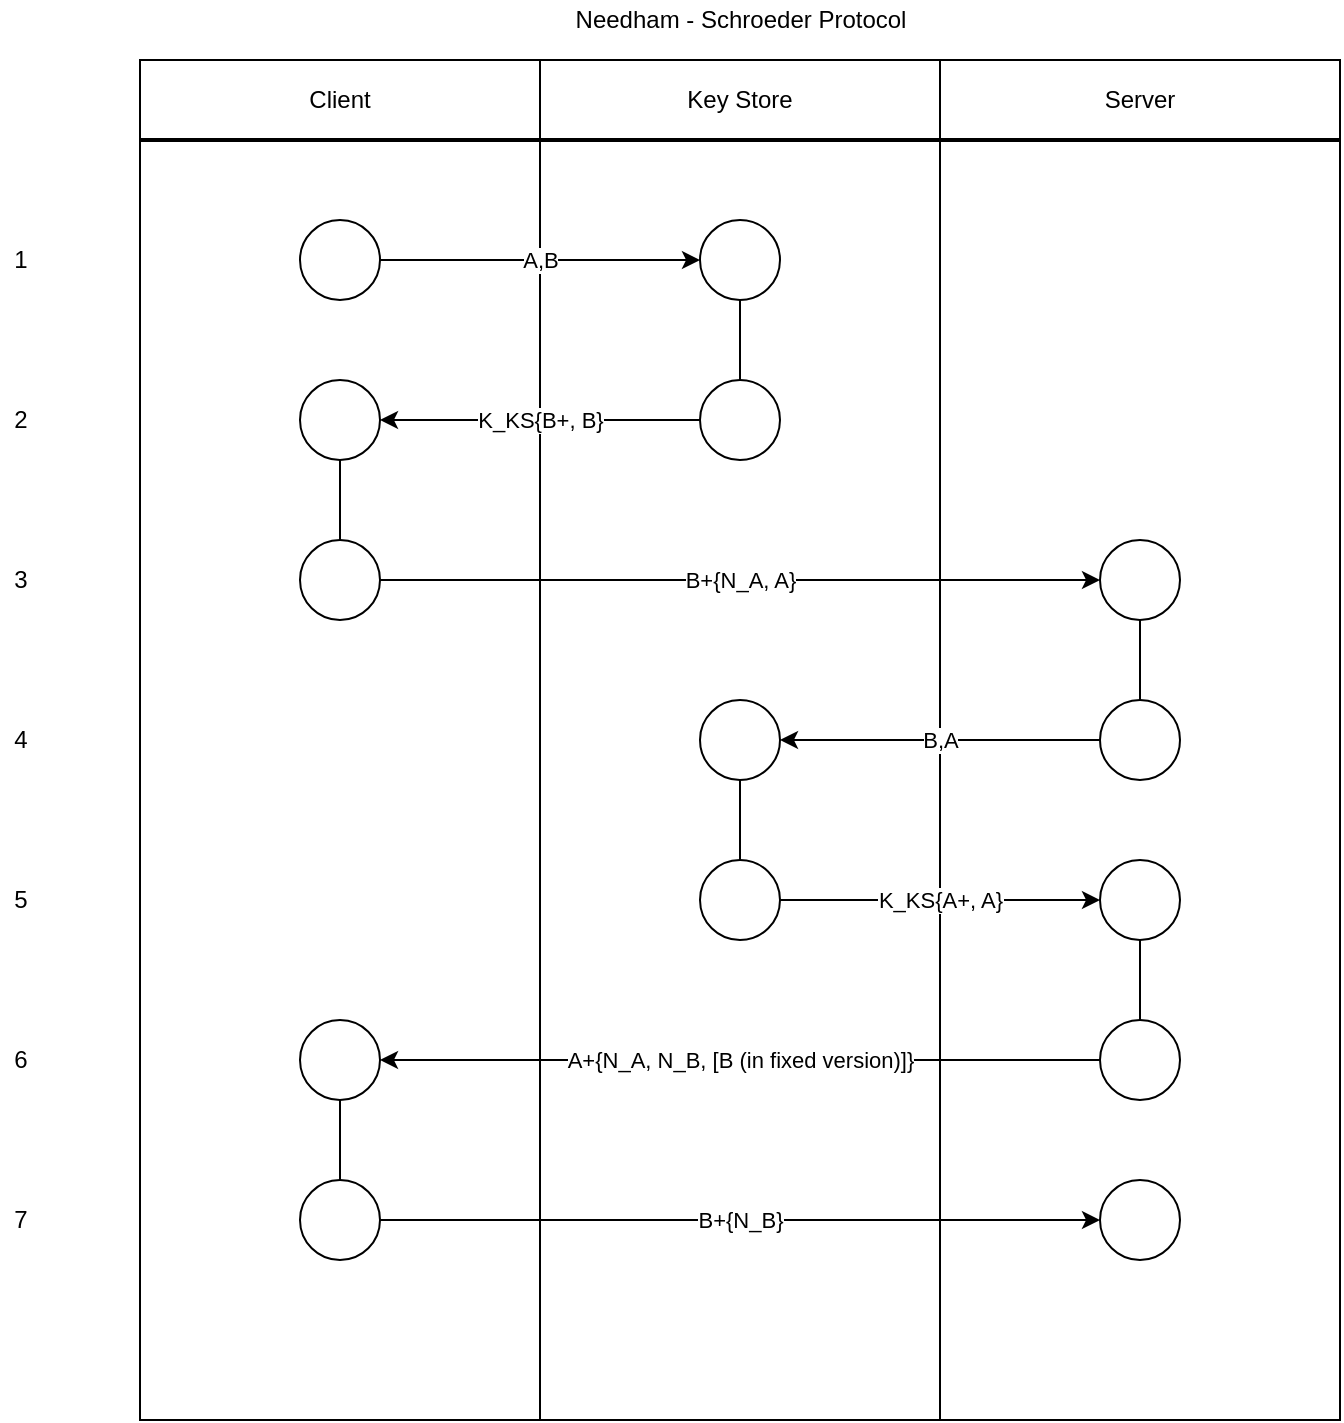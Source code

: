 <mxfile version="17.4.3" type="device"><diagram name="Page-1" id="e7e014a7-5840-1c2e-5031-d8a46d1fe8dd"><mxGraphModel dx="1422" dy="782" grid="1" gridSize="10" guides="1" tooltips="1" connect="1" arrows="1" fold="1" page="1" pageScale="1" pageWidth="1169" pageHeight="826" background="none" math="0" shadow="0"><root><mxCell id="0"/><mxCell id="1" parent="0"/><mxCell id="BQ9VvSmDcG9YNhuKJBFp-51" value="" style="rounded=0;whiteSpace=wrap;html=1;fillColor=none;" vertex="1" parent="1"><mxGeometry x="120" y="80" width="200" height="680" as="geometry"/></mxCell><mxCell id="BQ9VvSmDcG9YNhuKJBFp-41" value="&lt;div&gt;Needham - Schroeder Protocol&lt;/div&gt;" style="text;html=1;align=center;verticalAlign=middle;resizable=0;points=[];autosize=1;strokeColor=none;fillColor=none;" vertex="1" parent="1"><mxGeometry x="330" y="50" width="180" height="20" as="geometry"/></mxCell><mxCell id="BQ9VvSmDcG9YNhuKJBFp-45" value="" style="ellipse;whiteSpace=wrap;html=1;aspect=fixed;" vertex="1" parent="1"><mxGeometry x="200" y="160" width="40" height="40" as="geometry"/></mxCell><mxCell id="BQ9VvSmDcG9YNhuKJBFp-52" value="" style="rounded=0;whiteSpace=wrap;html=1;fillColor=none;" vertex="1" parent="1"><mxGeometry x="320" y="80" width="200" height="680" as="geometry"/></mxCell><mxCell id="BQ9VvSmDcG9YNhuKJBFp-53" value="" style="ellipse;whiteSpace=wrap;html=1;aspect=fixed;" vertex="1" parent="1"><mxGeometry x="400" y="160" width="40" height="40" as="geometry"/></mxCell><mxCell id="BQ9VvSmDcG9YNhuKJBFp-54" value="" style="rounded=0;whiteSpace=wrap;html=1;fillColor=none;" vertex="1" parent="1"><mxGeometry x="520" y="80" width="200" height="680" as="geometry"/></mxCell><mxCell id="BQ9VvSmDcG9YNhuKJBFp-56" value="Client" style="text;html=1;strokeColor=none;fillColor=none;align=center;verticalAlign=middle;whiteSpace=wrap;rounded=0;" vertex="1" parent="1"><mxGeometry x="190" y="80" width="60" height="40" as="geometry"/></mxCell><mxCell id="BQ9VvSmDcG9YNhuKJBFp-57" value="Key Store" style="text;html=1;strokeColor=none;fillColor=none;align=center;verticalAlign=middle;whiteSpace=wrap;rounded=0;" vertex="1" parent="1"><mxGeometry x="390" y="80" width="60" height="40" as="geometry"/></mxCell><mxCell id="BQ9VvSmDcG9YNhuKJBFp-58" value="Server" style="text;html=1;strokeColor=none;fillColor=none;align=center;verticalAlign=middle;whiteSpace=wrap;rounded=0;" vertex="1" parent="1"><mxGeometry x="590" y="80" width="60" height="40" as="geometry"/></mxCell><mxCell id="BQ9VvSmDcG9YNhuKJBFp-59" value="" style="line;strokeWidth=2;html=1;fillColor=none;" vertex="1" parent="1"><mxGeometry x="120" y="115" width="600" height="10" as="geometry"/></mxCell><mxCell id="BQ9VvSmDcG9YNhuKJBFp-61" value="" style="endArrow=classic;html=1;rounded=0;exitX=1;exitY=0.5;exitDx=0;exitDy=0;entryX=0;entryY=0.5;entryDx=0;entryDy=0;" edge="1" parent="1" source="BQ9VvSmDcG9YNhuKJBFp-45" target="BQ9VvSmDcG9YNhuKJBFp-53"><mxGeometry relative="1" as="geometry"><mxPoint x="810" y="460" as="sourcePoint"/><mxPoint x="910" y="460" as="targetPoint"/></mxGeometry></mxCell><mxCell id="BQ9VvSmDcG9YNhuKJBFp-62" value="&lt;div&gt;A,B&lt;/div&gt;" style="edgeLabel;resizable=0;html=1;align=center;verticalAlign=middle;fillColor=none;" connectable="0" vertex="1" parent="BQ9VvSmDcG9YNhuKJBFp-61"><mxGeometry relative="1" as="geometry"/></mxCell><mxCell id="BQ9VvSmDcG9YNhuKJBFp-64" value="" style="ellipse;whiteSpace=wrap;html=1;aspect=fixed;" vertex="1" parent="1"><mxGeometry x="200" y="240" width="40" height="40" as="geometry"/></mxCell><mxCell id="BQ9VvSmDcG9YNhuKJBFp-65" value="" style="ellipse;whiteSpace=wrap;html=1;aspect=fixed;" vertex="1" parent="1"><mxGeometry x="400" y="240" width="40" height="40" as="geometry"/></mxCell><mxCell id="BQ9VvSmDcG9YNhuKJBFp-66" value="" style="endArrow=none;html=1;rounded=0;entryX=0.5;entryY=1;entryDx=0;entryDy=0;exitX=0.5;exitY=0;exitDx=0;exitDy=0;" edge="1" parent="1" source="BQ9VvSmDcG9YNhuKJBFp-65" target="BQ9VvSmDcG9YNhuKJBFp-53"><mxGeometry width="50" height="50" relative="1" as="geometry"><mxPoint x="480" y="310" as="sourcePoint"/><mxPoint x="530" y="260" as="targetPoint"/></mxGeometry></mxCell><mxCell id="BQ9VvSmDcG9YNhuKJBFp-67" value="" style="endArrow=classic;html=1;rounded=0;exitX=0;exitY=0.5;exitDx=0;exitDy=0;entryX=1;entryY=0.5;entryDx=0;entryDy=0;" edge="1" parent="1" source="BQ9VvSmDcG9YNhuKJBFp-65" target="BQ9VvSmDcG9YNhuKJBFp-64"><mxGeometry relative="1" as="geometry"><mxPoint x="450" y="280" as="sourcePoint"/><mxPoint x="550" y="280" as="targetPoint"/></mxGeometry></mxCell><mxCell id="BQ9VvSmDcG9YNhuKJBFp-68" value="K_KS{B+, B}" style="edgeLabel;resizable=0;html=1;align=center;verticalAlign=middle;fillColor=none;" connectable="0" vertex="1" parent="BQ9VvSmDcG9YNhuKJBFp-67"><mxGeometry relative="1" as="geometry"/></mxCell><mxCell id="BQ9VvSmDcG9YNhuKJBFp-69" value="" style="ellipse;whiteSpace=wrap;html=1;aspect=fixed;" vertex="1" parent="1"><mxGeometry x="200" y="320" width="40" height="40" as="geometry"/></mxCell><mxCell id="BQ9VvSmDcG9YNhuKJBFp-70" value="" style="ellipse;whiteSpace=wrap;html=1;aspect=fixed;" vertex="1" parent="1"><mxGeometry x="600" y="320" width="40" height="40" as="geometry"/></mxCell><mxCell id="BQ9VvSmDcG9YNhuKJBFp-71" value="" style="endArrow=none;html=1;rounded=0;exitX=0.5;exitY=0;exitDx=0;exitDy=0;" edge="1" parent="1" source="BQ9VvSmDcG9YNhuKJBFp-69"><mxGeometry width="50" height="50" relative="1" as="geometry"><mxPoint x="170" y="330" as="sourcePoint"/><mxPoint x="220" y="280" as="targetPoint"/></mxGeometry></mxCell><mxCell id="BQ9VvSmDcG9YNhuKJBFp-72" value="" style="endArrow=classic;html=1;rounded=0;entryX=0;entryY=0.5;entryDx=0;entryDy=0;" edge="1" parent="1" target="BQ9VvSmDcG9YNhuKJBFp-70"><mxGeometry relative="1" as="geometry"><mxPoint x="240" y="340" as="sourcePoint"/><mxPoint x="340" y="340" as="targetPoint"/></mxGeometry></mxCell><mxCell id="BQ9VvSmDcG9YNhuKJBFp-73" value="&lt;div&gt;B+{N_A, A}&lt;/div&gt;" style="edgeLabel;resizable=0;html=1;align=center;verticalAlign=middle;fillColor=none;" connectable="0" vertex="1" parent="BQ9VvSmDcG9YNhuKJBFp-72"><mxGeometry relative="1" as="geometry"/></mxCell><mxCell id="BQ9VvSmDcG9YNhuKJBFp-75" value="" style="ellipse;whiteSpace=wrap;html=1;aspect=fixed;" vertex="1" parent="1"><mxGeometry x="600" y="400" width="40" height="40" as="geometry"/></mxCell><mxCell id="BQ9VvSmDcG9YNhuKJBFp-76" value="" style="ellipse;whiteSpace=wrap;html=1;aspect=fixed;" vertex="1" parent="1"><mxGeometry x="400" y="400" width="40" height="40" as="geometry"/></mxCell><mxCell id="BQ9VvSmDcG9YNhuKJBFp-78" value="" style="endArrow=none;html=1;rounded=0;exitX=0.5;exitY=0;exitDx=0;exitDy=0;" edge="1" parent="1" source="BQ9VvSmDcG9YNhuKJBFp-75"><mxGeometry width="50" height="50" relative="1" as="geometry"><mxPoint x="570" y="410" as="sourcePoint"/><mxPoint x="620" y="360" as="targetPoint"/></mxGeometry></mxCell><mxCell id="BQ9VvSmDcG9YNhuKJBFp-79" value="" style="endArrow=classic;html=1;rounded=0;exitX=0;exitY=0.5;exitDx=0;exitDy=0;entryX=1;entryY=0.5;entryDx=0;entryDy=0;" edge="1" parent="1" source="BQ9VvSmDcG9YNhuKJBFp-75" target="BQ9VvSmDcG9YNhuKJBFp-76"><mxGeometry relative="1" as="geometry"><mxPoint x="470" y="420" as="sourcePoint"/><mxPoint x="570" y="420" as="targetPoint"/></mxGeometry></mxCell><mxCell id="BQ9VvSmDcG9YNhuKJBFp-80" value="B,A" style="edgeLabel;resizable=0;html=1;align=center;verticalAlign=middle;fillColor=none;" connectable="0" vertex="1" parent="BQ9VvSmDcG9YNhuKJBFp-79"><mxGeometry relative="1" as="geometry"/></mxCell><mxCell id="BQ9VvSmDcG9YNhuKJBFp-84" value="" style="ellipse;whiteSpace=wrap;html=1;aspect=fixed;" vertex="1" parent="1"><mxGeometry x="400" y="480" width="40" height="40" as="geometry"/></mxCell><mxCell id="BQ9VvSmDcG9YNhuKJBFp-87" value="" style="ellipse;whiteSpace=wrap;html=1;aspect=fixed;" vertex="1" parent="1"><mxGeometry x="600" y="480" width="40" height="40" as="geometry"/></mxCell><mxCell id="BQ9VvSmDcG9YNhuKJBFp-88" value="" style="ellipse;whiteSpace=wrap;html=1;aspect=fixed;" vertex="1" parent="1"><mxGeometry x="600" y="560" width="40" height="40" as="geometry"/></mxCell><mxCell id="BQ9VvSmDcG9YNhuKJBFp-89" value="" style="endArrow=none;html=1;rounded=0;exitX=0.5;exitY=0;exitDx=0;exitDy=0;" edge="1" parent="1" source="BQ9VvSmDcG9YNhuKJBFp-88"><mxGeometry width="50" height="50" relative="1" as="geometry"><mxPoint x="570" y="570" as="sourcePoint"/><mxPoint x="620" y="520" as="targetPoint"/></mxGeometry></mxCell><mxCell id="BQ9VvSmDcG9YNhuKJBFp-90" value="" style="ellipse;whiteSpace=wrap;html=1;aspect=fixed;" vertex="1" parent="1"><mxGeometry x="200" y="560" width="40" height="40" as="geometry"/></mxCell><mxCell id="BQ9VvSmDcG9YNhuKJBFp-91" value="" style="ellipse;whiteSpace=wrap;html=1;aspect=fixed;" vertex="1" parent="1"><mxGeometry x="200" y="640" width="40" height="40" as="geometry"/></mxCell><mxCell id="BQ9VvSmDcG9YNhuKJBFp-92" value="" style="endArrow=none;html=1;rounded=0;exitX=0.5;exitY=0;exitDx=0;exitDy=0;" edge="1" parent="1" source="BQ9VvSmDcG9YNhuKJBFp-91"><mxGeometry width="50" height="50" relative="1" as="geometry"><mxPoint x="170" y="650" as="sourcePoint"/><mxPoint x="220" y="600" as="targetPoint"/></mxGeometry></mxCell><mxCell id="BQ9VvSmDcG9YNhuKJBFp-93" value="" style="endArrow=classic;html=1;rounded=0;entryX=0;entryY=0.5;entryDx=0;entryDy=0;" edge="1" parent="1" target="BQ9VvSmDcG9YNhuKJBFp-87"><mxGeometry relative="1" as="geometry"><mxPoint x="440" y="500" as="sourcePoint"/><mxPoint x="540" y="500" as="targetPoint"/></mxGeometry></mxCell><mxCell id="BQ9VvSmDcG9YNhuKJBFp-94" value="&lt;div&gt;K_KS{A+, A}&lt;/div&gt;" style="edgeLabel;resizable=0;html=1;align=center;verticalAlign=middle;fillColor=none;" connectable="0" vertex="1" parent="BQ9VvSmDcG9YNhuKJBFp-93"><mxGeometry relative="1" as="geometry"/></mxCell><mxCell id="BQ9VvSmDcG9YNhuKJBFp-95" value="" style="endArrow=classic;html=1;rounded=0;exitX=0;exitY=0.5;exitDx=0;exitDy=0;entryX=1;entryY=0.5;entryDx=0;entryDy=0;" edge="1" parent="1" source="BQ9VvSmDcG9YNhuKJBFp-88" target="BQ9VvSmDcG9YNhuKJBFp-90"><mxGeometry relative="1" as="geometry"><mxPoint x="390" y="580" as="sourcePoint"/><mxPoint x="490" y="580" as="targetPoint"/></mxGeometry></mxCell><mxCell id="BQ9VvSmDcG9YNhuKJBFp-96" value="A+{N_A, N_B, [B (in fixed version)]}" style="edgeLabel;resizable=0;html=1;align=center;verticalAlign=middle;fillColor=none;" connectable="0" vertex="1" parent="BQ9VvSmDcG9YNhuKJBFp-95"><mxGeometry relative="1" as="geometry"/></mxCell><mxCell id="BQ9VvSmDcG9YNhuKJBFp-97" value="" style="endArrow=classic;html=1;rounded=0;entryX=0;entryY=0.5;entryDx=0;entryDy=0;" edge="1" parent="1" target="BQ9VvSmDcG9YNhuKJBFp-99"><mxGeometry relative="1" as="geometry"><mxPoint x="240" y="660" as="sourcePoint"/><mxPoint x="340" y="660" as="targetPoint"/></mxGeometry></mxCell><mxCell id="BQ9VvSmDcG9YNhuKJBFp-98" value="B+{N_B}" style="edgeLabel;resizable=0;html=1;align=center;verticalAlign=middle;fillColor=none;" connectable="0" vertex="1" parent="BQ9VvSmDcG9YNhuKJBFp-97"><mxGeometry relative="1" as="geometry"/></mxCell><mxCell id="BQ9VvSmDcG9YNhuKJBFp-99" value="" style="ellipse;whiteSpace=wrap;html=1;aspect=fixed;" vertex="1" parent="1"><mxGeometry x="600" y="640" width="40" height="40" as="geometry"/></mxCell><mxCell id="BQ9VvSmDcG9YNhuKJBFp-100" value="1" style="text;html=1;align=center;verticalAlign=middle;resizable=0;points=[];autosize=1;strokeColor=none;fillColor=none;" vertex="1" parent="1"><mxGeometry x="50" y="170" width="20" height="20" as="geometry"/></mxCell><mxCell id="BQ9VvSmDcG9YNhuKJBFp-101" value="2" style="text;html=1;align=center;verticalAlign=middle;resizable=0;points=[];autosize=1;strokeColor=none;fillColor=none;" vertex="1" parent="1"><mxGeometry x="50" y="250" width="20" height="20" as="geometry"/></mxCell><mxCell id="BQ9VvSmDcG9YNhuKJBFp-102" value="3" style="text;html=1;align=center;verticalAlign=middle;resizable=0;points=[];autosize=1;strokeColor=none;fillColor=none;" vertex="1" parent="1"><mxGeometry x="50" y="330" width="20" height="20" as="geometry"/></mxCell><mxCell id="BQ9VvSmDcG9YNhuKJBFp-104" value="4" style="text;html=1;align=center;verticalAlign=middle;resizable=0;points=[];autosize=1;strokeColor=none;fillColor=none;" vertex="1" parent="1"><mxGeometry x="50" y="410" width="20" height="20" as="geometry"/></mxCell><mxCell id="BQ9VvSmDcG9YNhuKJBFp-105" value="5" style="text;html=1;align=center;verticalAlign=middle;resizable=0;points=[];autosize=1;strokeColor=none;fillColor=none;" vertex="1" parent="1"><mxGeometry x="50" y="490" width="20" height="20" as="geometry"/></mxCell><mxCell id="BQ9VvSmDcG9YNhuKJBFp-106" value="6" style="text;html=1;align=center;verticalAlign=middle;resizable=0;points=[];autosize=1;strokeColor=none;fillColor=none;" vertex="1" parent="1"><mxGeometry x="50" y="570" width="20" height="20" as="geometry"/></mxCell><mxCell id="BQ9VvSmDcG9YNhuKJBFp-107" value="&lt;div&gt;7&lt;/div&gt;" style="text;html=1;align=center;verticalAlign=middle;resizable=0;points=[];autosize=1;strokeColor=none;fillColor=none;" vertex="1" parent="1"><mxGeometry x="50" y="650" width="20" height="20" as="geometry"/></mxCell><mxCell id="BQ9VvSmDcG9YNhuKJBFp-108" value="" style="endArrow=none;html=1;rounded=0;exitX=0.5;exitY=0;exitDx=0;exitDy=0;" edge="1" parent="1" source="BQ9VvSmDcG9YNhuKJBFp-84"><mxGeometry width="50" height="50" relative="1" as="geometry"><mxPoint x="370" y="490" as="sourcePoint"/><mxPoint x="420" y="440" as="targetPoint"/></mxGeometry></mxCell></root></mxGraphModel></diagram></mxfile>